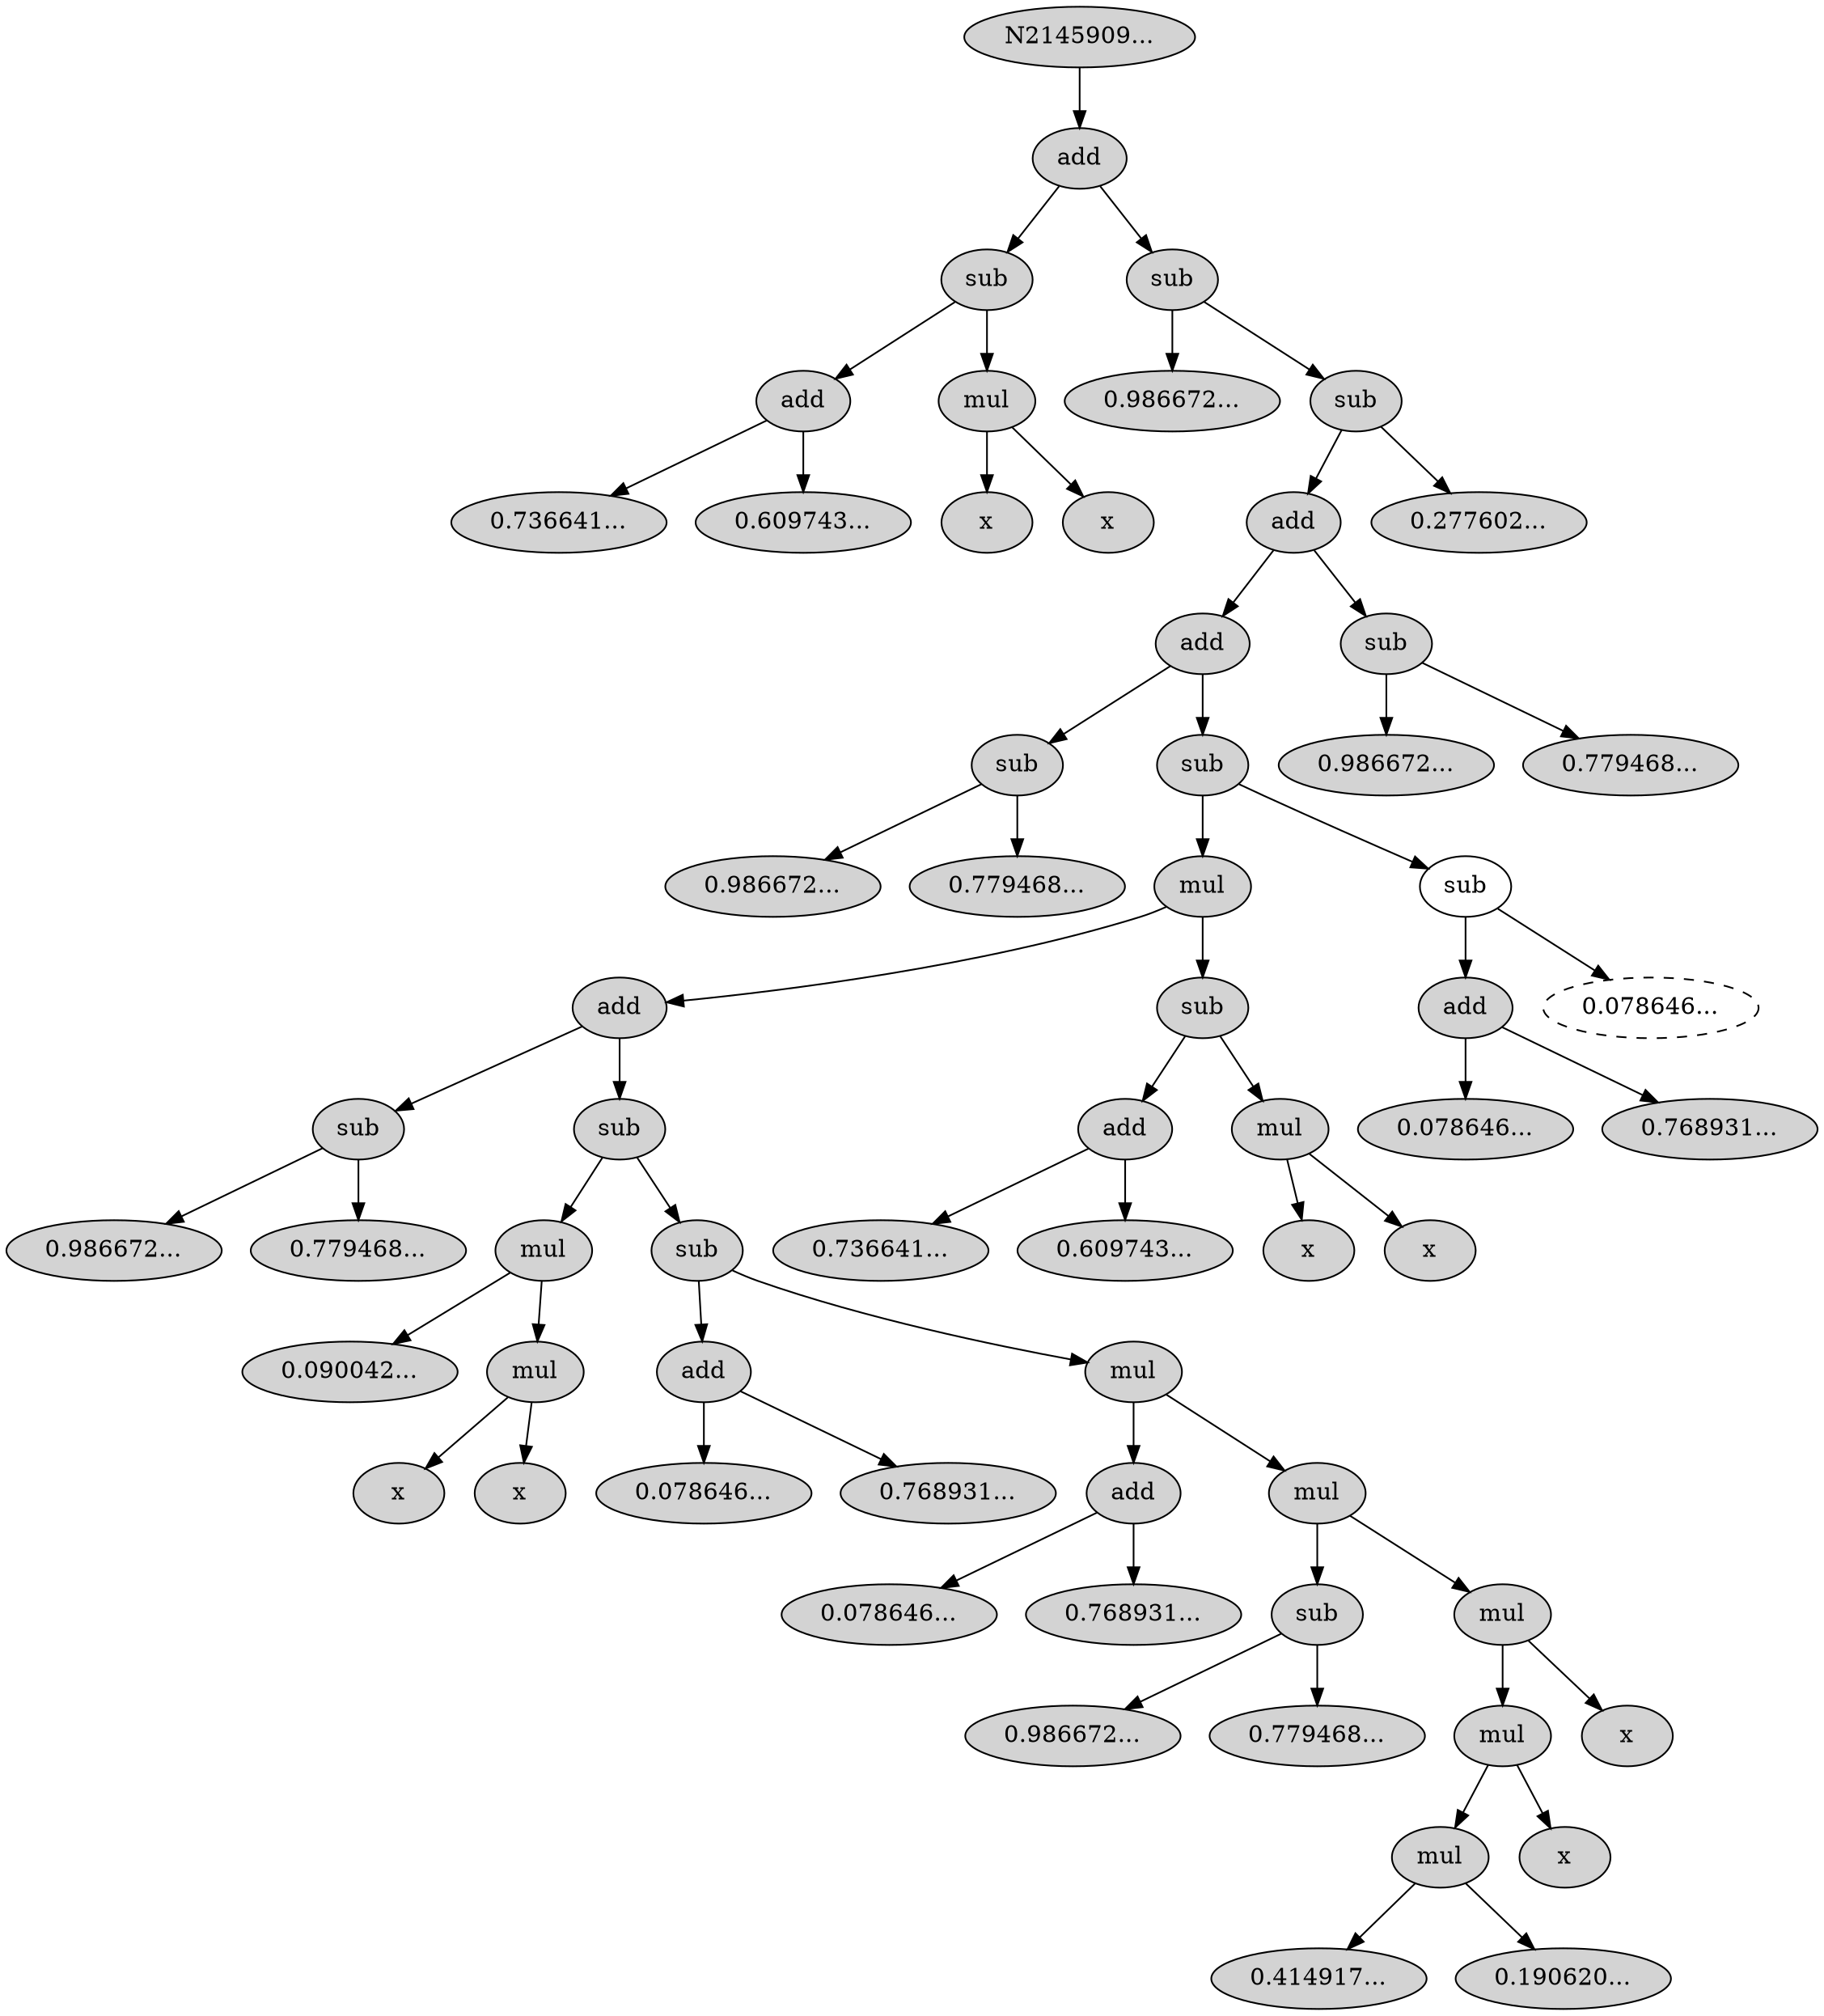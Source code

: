  digraph G2145909 {
N2145909[ style="filled"  label="N2145909..."];
N2145909 -> N2145910;
N2145910[ style="filled"  label="add"];
N2145910 -> N2145911;
N2145911[ style="filled"  label="sub"];
N2145911 -> N2145912;
N2145912[ style="filled"  label="add"];
N2145912 -> N2145913;
N2145913[ style="filled"  label="0.736641..."];
N2145912 -> N2145914;
N2145914[ style="filled"  label="0.609743..."];
N2145911 -> N2145915;
N2145915[ style="filled"  label="mul"];
N2145915 -> N2145916;
N2145916[ style="filled"  label="x"];
N2145915 -> N2145917;
N2145917[ style="filled"  label="x"];
N2145910 -> N2145918;
N2145918[ style="filled"  label="sub"];
N2145918 -> N2145919;
N2145919[ style="filled"  label="0.986672..."];
N2145918 -> N2145920;
N2145920[ style="filled"  label="sub"];
N2145920 -> N2145921;
N2145921[ style="filled"  label="add"];
N2145921 -> N2145922;
N2145922[ style="filled"  label="add"];
N2145922 -> N2145923;
N2145923[ style="filled"  label="sub"];
N2145923 -> N2145924;
N2145924[ style="filled"  label="0.986672..."];
N2145923 -> N2145925;
N2145925[ style="filled"  label="0.779468..."];
N2145922 -> N2145926;
N2145926[ style="filled"  label="sub"];
N2145926 -> N2145927;
N2145927[ style="filled"  label="mul"];
N2145927 -> N2145928;
N2145928[ style="filled"  label="add"];
N2145928 -> N2145929;
N2145929[ style="filled"  label="sub"];
N2145929 -> N2145930;
N2145930[ style="filled"  label="0.986672..."];
N2145929 -> N2145931;
N2145931[ style="filled"  label="0.779468..."];
N2145928 -> N2145932;
N2145932[ style="filled"  label="sub"];
N2145932 -> N2145933;
N2145933[ style="filled"  label="mul"];
N2145933 -> N2145934;
N2145934[ style="filled"  label="0.090042..."];
N2145933 -> N2145935;
N2145935[ style="filled"  label="mul"];
N2145935 -> N2145936;
N2145936[ style="filled"  label="x"];
N2145935 -> N2145937;
N2145937[ style="filled"  label="x"];
N2145932 -> N2145938;
N2145938[ style="filled"  label="sub"];
N2145938 -> N2145939;
N2145939[ style="filled"  label="add"];
N2145939 -> N2145940;
N2145940[ style="filled"  label="0.078646..."];
N2145939 -> N2145941;
N2145941[ style="filled"  label="0.768931..."];
N2145938 -> N2145942;
N2145942[ style="filled"  label="mul"];
N2145942 -> N2145943;
N2145943[ style="filled"  label="add"];
N2145943 -> N2145944;
N2145944[ style="filled"  label="0.078646..."];
N2145943 -> N2145945;
N2145945[ style="filled"  label="0.768931..."];
N2145942 -> N2145946;
N2145946[ style="filled"  label="mul"];
N2145946 -> N2145947;
N2145947[ style="filled"  label="sub"];
N2145947 -> N2145948;
N2145948[ style="filled"  label="0.986672..."];
N2145947 -> N2145949;
N2145949[ style="filled"  label="0.779468..."];
N2145946 -> N2145950;
N2145950[ style="filled"  label="mul"];
N2145950 -> N2145951;
N2145951[ style="filled"  label="mul"];
N2145951 -> N2145952;
N2145952[ style="filled"  label="mul"];
N2145952 -> N2145953;
N2145953[ style="filled"  label="0.414917..."];
N2145952 -> N2145954;
N2145954[ style="filled"  label="0.190620..."];
N2145951 -> N2145955;
N2145955[ style="filled"  label="x"];
N2145950 -> N2145956;
N2145956[ style="filled"  label="x"];
N2145927 -> N2145957;
N2145957[ style="filled"  label="sub"];
N2145957 -> N2145958;
N2145958[ style="filled"  label="add"];
N2145958 -> N2145959;
N2145959[ style="filled"  label="0.736641..."];
N2145958 -> N2145960;
N2145960[ style="filled"  label="0.609743..."];
N2145957 -> N2145961;
N2145961[ style="filled"  label="mul"];
N2145961 -> N2145962;
N2145962[ style="filled"  label="x"];
N2145961 -> N2145963;
N2145963[ style="filled"  label="x"];
N2145926 -> N2145964;
N2145964[ style="solid"  label="sub"];
N2145964 -> N2145965;
N2145965[ style="filled"  label="add"];
N2145965 -> N2145966;
N2145966[ style="filled"  label="0.078646..."];
N2145965 -> N2145967;
N2145967[ style="filled"  label="0.768931..."];
N2145964 -> N2146272;
N2146272[ style="dashed"  label="0.078646..."];
N2145921 -> N2146121;
N2146121[ style="filled"  label="sub"];
N2146121 -> N2146122;
N2146122[ style="filled"  label="0.986672..."];
N2146121 -> N2146123;
N2146123[ style="filled"  label="0.779468..."];
N2145920 -> N2146124;
N2146124[ style="filled"  label="0.277602..."];
}
